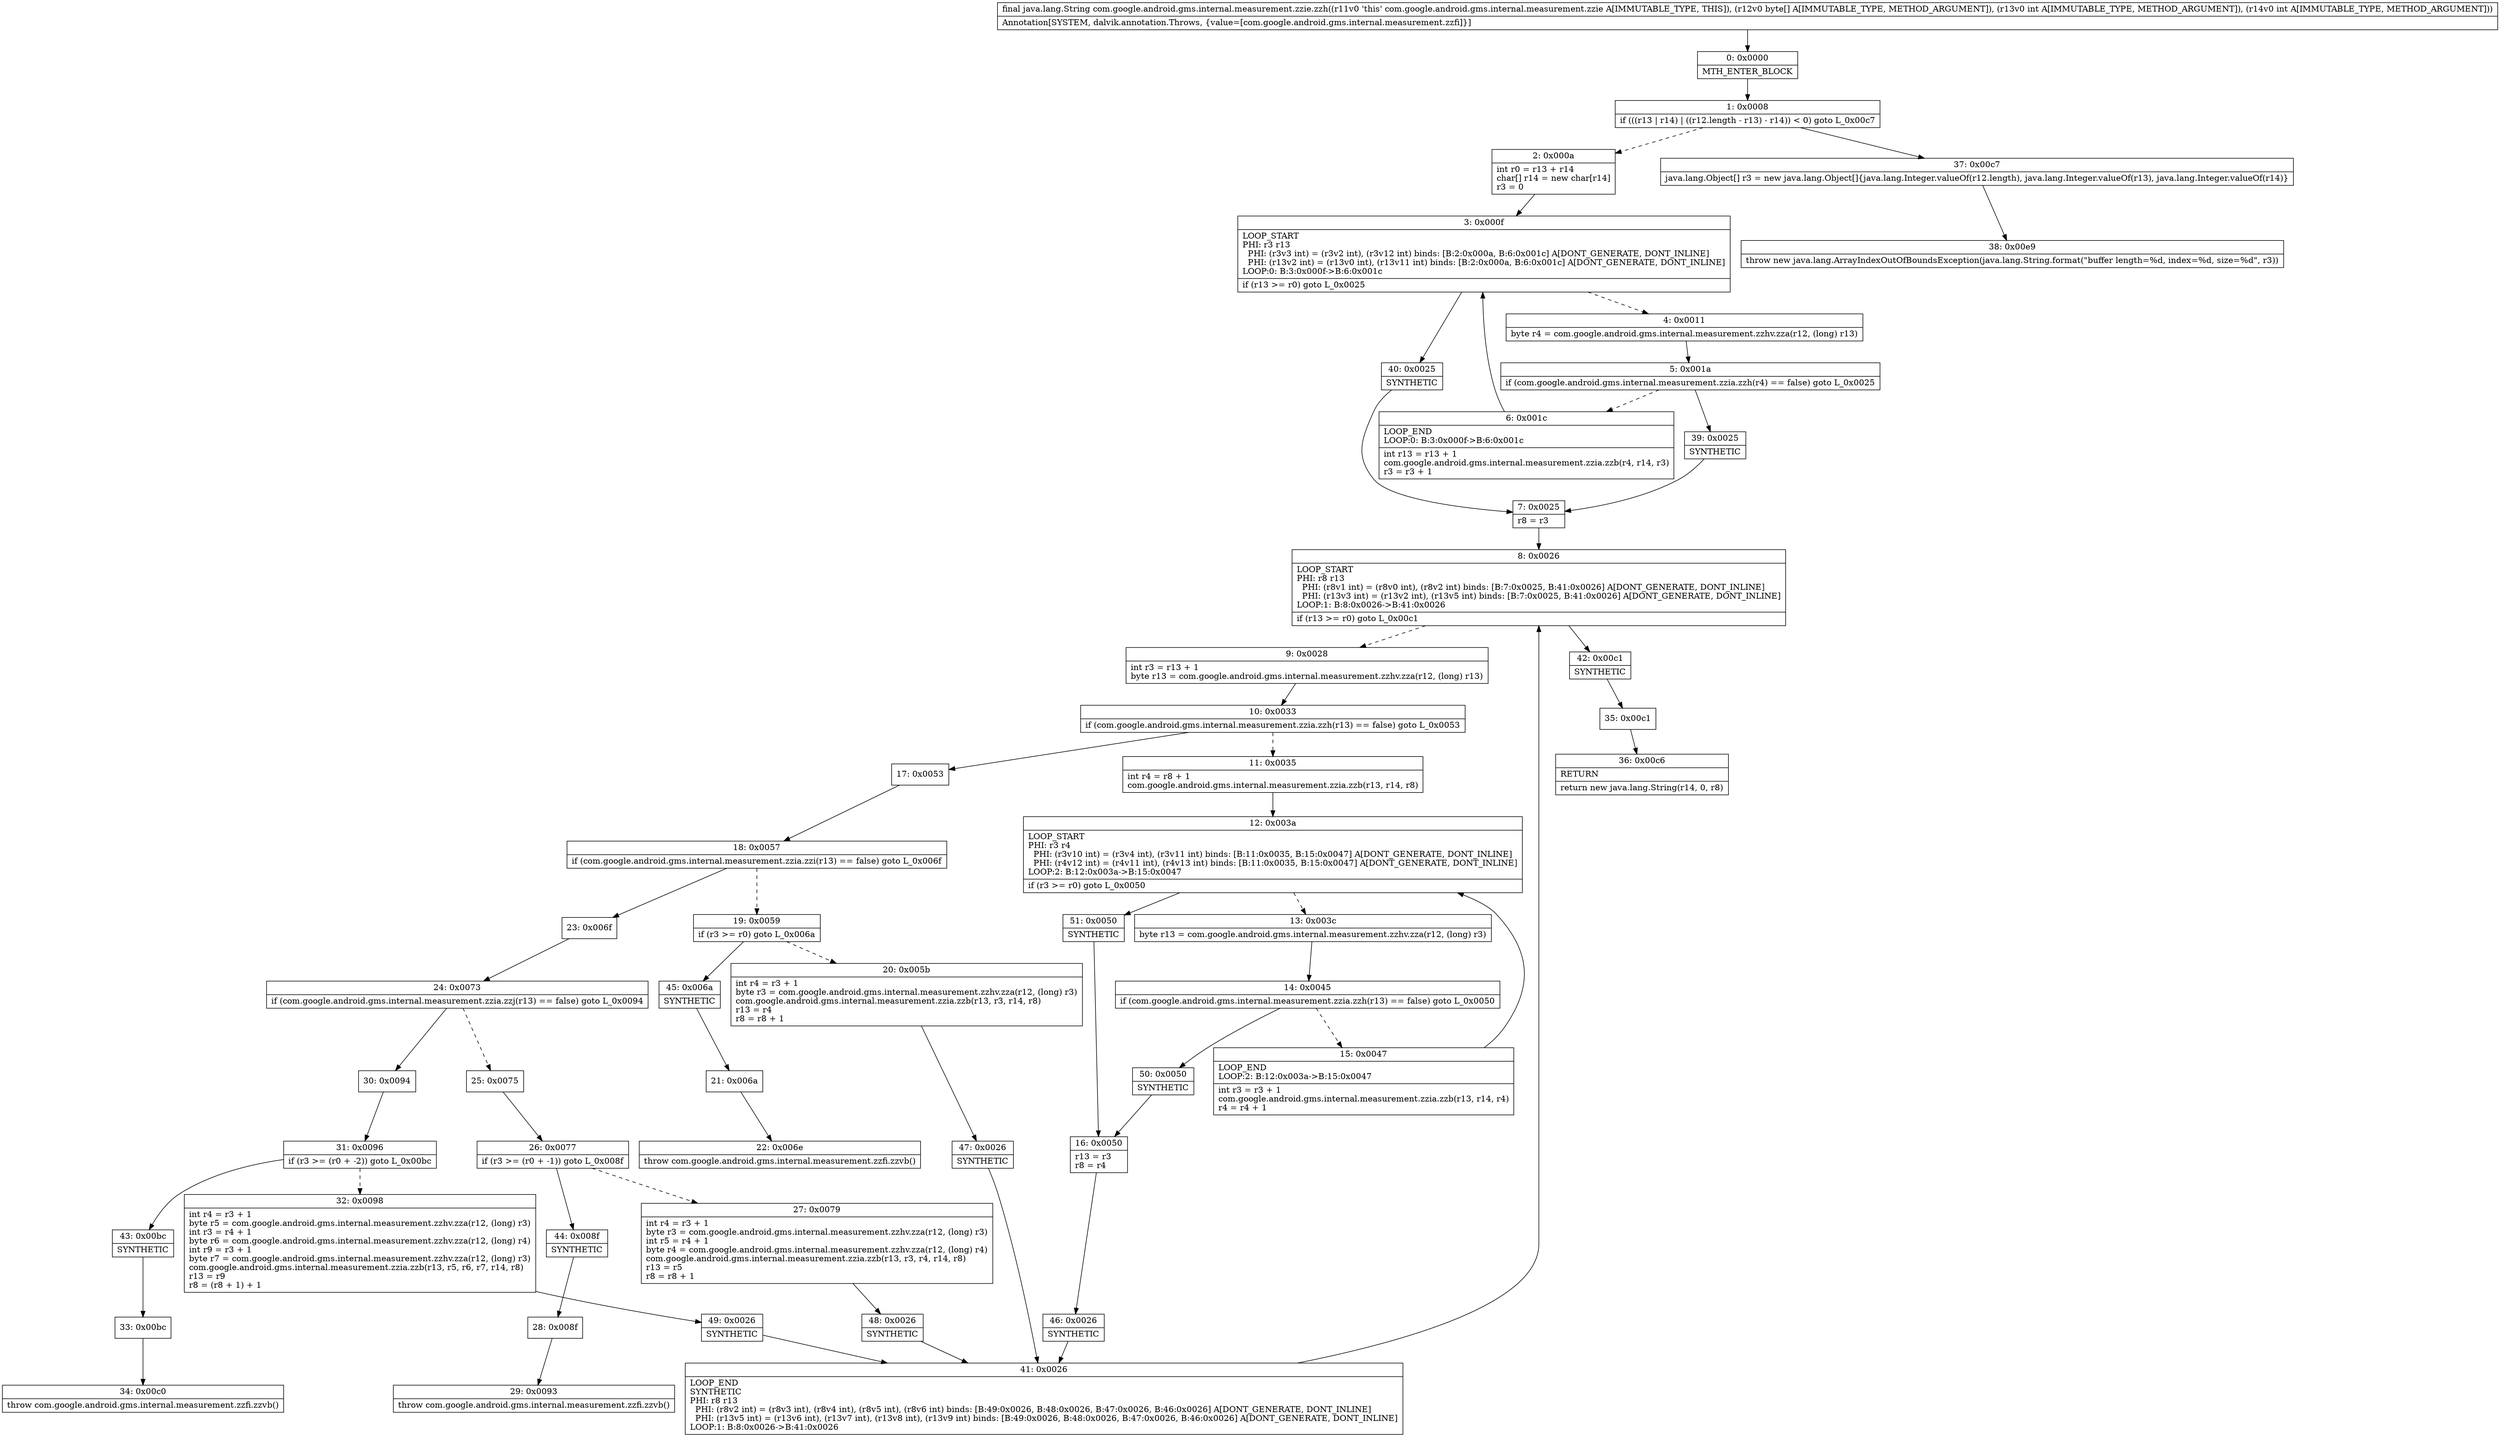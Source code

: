 digraph "CFG forcom.google.android.gms.internal.measurement.zzie.zzh([BII)Ljava\/lang\/String;" {
Node_0 [shape=record,label="{0\:\ 0x0000|MTH_ENTER_BLOCK\l}"];
Node_1 [shape=record,label="{1\:\ 0x0008|if (((r13 \| r14) \| ((r12.length \- r13) \- r14)) \< 0) goto L_0x00c7\l}"];
Node_2 [shape=record,label="{2\:\ 0x000a|int r0 = r13 + r14\lchar[] r14 = new char[r14]\lr3 = 0\l}"];
Node_3 [shape=record,label="{3\:\ 0x000f|LOOP_START\lPHI: r3 r13 \l  PHI: (r3v3 int) = (r3v2 int), (r3v12 int) binds: [B:2:0x000a, B:6:0x001c] A[DONT_GENERATE, DONT_INLINE]\l  PHI: (r13v2 int) = (r13v0 int), (r13v11 int) binds: [B:2:0x000a, B:6:0x001c] A[DONT_GENERATE, DONT_INLINE]\lLOOP:0: B:3:0x000f\-\>B:6:0x001c\l|if (r13 \>= r0) goto L_0x0025\l}"];
Node_4 [shape=record,label="{4\:\ 0x0011|byte r4 = com.google.android.gms.internal.measurement.zzhv.zza(r12, (long) r13)\l}"];
Node_5 [shape=record,label="{5\:\ 0x001a|if (com.google.android.gms.internal.measurement.zzia.zzh(r4) == false) goto L_0x0025\l}"];
Node_6 [shape=record,label="{6\:\ 0x001c|LOOP_END\lLOOP:0: B:3:0x000f\-\>B:6:0x001c\l|int r13 = r13 + 1\lcom.google.android.gms.internal.measurement.zzia.zzb(r4, r14, r3)\lr3 = r3 + 1\l}"];
Node_7 [shape=record,label="{7\:\ 0x0025|r8 = r3\l}"];
Node_8 [shape=record,label="{8\:\ 0x0026|LOOP_START\lPHI: r8 r13 \l  PHI: (r8v1 int) = (r8v0 int), (r8v2 int) binds: [B:7:0x0025, B:41:0x0026] A[DONT_GENERATE, DONT_INLINE]\l  PHI: (r13v3 int) = (r13v2 int), (r13v5 int) binds: [B:7:0x0025, B:41:0x0026] A[DONT_GENERATE, DONT_INLINE]\lLOOP:1: B:8:0x0026\-\>B:41:0x0026\l|if (r13 \>= r0) goto L_0x00c1\l}"];
Node_9 [shape=record,label="{9\:\ 0x0028|int r3 = r13 + 1\lbyte r13 = com.google.android.gms.internal.measurement.zzhv.zza(r12, (long) r13)\l}"];
Node_10 [shape=record,label="{10\:\ 0x0033|if (com.google.android.gms.internal.measurement.zzia.zzh(r13) == false) goto L_0x0053\l}"];
Node_11 [shape=record,label="{11\:\ 0x0035|int r4 = r8 + 1\lcom.google.android.gms.internal.measurement.zzia.zzb(r13, r14, r8)\l}"];
Node_12 [shape=record,label="{12\:\ 0x003a|LOOP_START\lPHI: r3 r4 \l  PHI: (r3v10 int) = (r3v4 int), (r3v11 int) binds: [B:11:0x0035, B:15:0x0047] A[DONT_GENERATE, DONT_INLINE]\l  PHI: (r4v12 int) = (r4v11 int), (r4v13 int) binds: [B:11:0x0035, B:15:0x0047] A[DONT_GENERATE, DONT_INLINE]\lLOOP:2: B:12:0x003a\-\>B:15:0x0047\l|if (r3 \>= r0) goto L_0x0050\l}"];
Node_13 [shape=record,label="{13\:\ 0x003c|byte r13 = com.google.android.gms.internal.measurement.zzhv.zza(r12, (long) r3)\l}"];
Node_14 [shape=record,label="{14\:\ 0x0045|if (com.google.android.gms.internal.measurement.zzia.zzh(r13) == false) goto L_0x0050\l}"];
Node_15 [shape=record,label="{15\:\ 0x0047|LOOP_END\lLOOP:2: B:12:0x003a\-\>B:15:0x0047\l|int r3 = r3 + 1\lcom.google.android.gms.internal.measurement.zzia.zzb(r13, r14, r4)\lr4 = r4 + 1\l}"];
Node_16 [shape=record,label="{16\:\ 0x0050|r13 = r3\lr8 = r4\l}"];
Node_17 [shape=record,label="{17\:\ 0x0053}"];
Node_18 [shape=record,label="{18\:\ 0x0057|if (com.google.android.gms.internal.measurement.zzia.zzi(r13) == false) goto L_0x006f\l}"];
Node_19 [shape=record,label="{19\:\ 0x0059|if (r3 \>= r0) goto L_0x006a\l}"];
Node_20 [shape=record,label="{20\:\ 0x005b|int r4 = r3 + 1\lbyte r3 = com.google.android.gms.internal.measurement.zzhv.zza(r12, (long) r3)\lcom.google.android.gms.internal.measurement.zzia.zzb(r13, r3, r14, r8)\lr13 = r4\lr8 = r8 + 1\l}"];
Node_21 [shape=record,label="{21\:\ 0x006a}"];
Node_22 [shape=record,label="{22\:\ 0x006e|throw com.google.android.gms.internal.measurement.zzfi.zzvb()\l}"];
Node_23 [shape=record,label="{23\:\ 0x006f}"];
Node_24 [shape=record,label="{24\:\ 0x0073|if (com.google.android.gms.internal.measurement.zzia.zzj(r13) == false) goto L_0x0094\l}"];
Node_25 [shape=record,label="{25\:\ 0x0075}"];
Node_26 [shape=record,label="{26\:\ 0x0077|if (r3 \>= (r0 + \-1)) goto L_0x008f\l}"];
Node_27 [shape=record,label="{27\:\ 0x0079|int r4 = r3 + 1\lbyte r3 = com.google.android.gms.internal.measurement.zzhv.zza(r12, (long) r3)\lint r5 = r4 + 1\lbyte r4 = com.google.android.gms.internal.measurement.zzhv.zza(r12, (long) r4)\lcom.google.android.gms.internal.measurement.zzia.zzb(r13, r3, r4, r14, r8)\lr13 = r5\lr8 = r8 + 1\l}"];
Node_28 [shape=record,label="{28\:\ 0x008f}"];
Node_29 [shape=record,label="{29\:\ 0x0093|throw com.google.android.gms.internal.measurement.zzfi.zzvb()\l}"];
Node_30 [shape=record,label="{30\:\ 0x0094}"];
Node_31 [shape=record,label="{31\:\ 0x0096|if (r3 \>= (r0 + \-2)) goto L_0x00bc\l}"];
Node_32 [shape=record,label="{32\:\ 0x0098|int r4 = r3 + 1\lbyte r5 = com.google.android.gms.internal.measurement.zzhv.zza(r12, (long) r3)\lint r3 = r4 + 1\lbyte r6 = com.google.android.gms.internal.measurement.zzhv.zza(r12, (long) r4)\lint r9 = r3 + 1\lbyte r7 = com.google.android.gms.internal.measurement.zzhv.zza(r12, (long) r3)\lcom.google.android.gms.internal.measurement.zzia.zzb(r13, r5, r6, r7, r14, r8)\lr13 = r9\lr8 = (r8 + 1) + 1\l}"];
Node_33 [shape=record,label="{33\:\ 0x00bc}"];
Node_34 [shape=record,label="{34\:\ 0x00c0|throw com.google.android.gms.internal.measurement.zzfi.zzvb()\l}"];
Node_35 [shape=record,label="{35\:\ 0x00c1}"];
Node_36 [shape=record,label="{36\:\ 0x00c6|RETURN\l|return new java.lang.String(r14, 0, r8)\l}"];
Node_37 [shape=record,label="{37\:\ 0x00c7|java.lang.Object[] r3 = new java.lang.Object[]\{java.lang.Integer.valueOf(r12.length), java.lang.Integer.valueOf(r13), java.lang.Integer.valueOf(r14)\}\l}"];
Node_38 [shape=record,label="{38\:\ 0x00e9|throw new java.lang.ArrayIndexOutOfBoundsException(java.lang.String.format(\"buffer length=%d, index=%d, size=%d\", r3))\l}"];
Node_39 [shape=record,label="{39\:\ 0x0025|SYNTHETIC\l}"];
Node_40 [shape=record,label="{40\:\ 0x0025|SYNTHETIC\l}"];
Node_41 [shape=record,label="{41\:\ 0x0026|LOOP_END\lSYNTHETIC\lPHI: r8 r13 \l  PHI: (r8v2 int) = (r8v3 int), (r8v4 int), (r8v5 int), (r8v6 int) binds: [B:49:0x0026, B:48:0x0026, B:47:0x0026, B:46:0x0026] A[DONT_GENERATE, DONT_INLINE]\l  PHI: (r13v5 int) = (r13v6 int), (r13v7 int), (r13v8 int), (r13v9 int) binds: [B:49:0x0026, B:48:0x0026, B:47:0x0026, B:46:0x0026] A[DONT_GENERATE, DONT_INLINE]\lLOOP:1: B:8:0x0026\-\>B:41:0x0026\l}"];
Node_42 [shape=record,label="{42\:\ 0x00c1|SYNTHETIC\l}"];
Node_43 [shape=record,label="{43\:\ 0x00bc|SYNTHETIC\l}"];
Node_44 [shape=record,label="{44\:\ 0x008f|SYNTHETIC\l}"];
Node_45 [shape=record,label="{45\:\ 0x006a|SYNTHETIC\l}"];
Node_46 [shape=record,label="{46\:\ 0x0026|SYNTHETIC\l}"];
Node_47 [shape=record,label="{47\:\ 0x0026|SYNTHETIC\l}"];
Node_48 [shape=record,label="{48\:\ 0x0026|SYNTHETIC\l}"];
Node_49 [shape=record,label="{49\:\ 0x0026|SYNTHETIC\l}"];
Node_50 [shape=record,label="{50\:\ 0x0050|SYNTHETIC\l}"];
Node_51 [shape=record,label="{51\:\ 0x0050|SYNTHETIC\l}"];
MethodNode[shape=record,label="{final java.lang.String com.google.android.gms.internal.measurement.zzie.zzh((r11v0 'this' com.google.android.gms.internal.measurement.zzie A[IMMUTABLE_TYPE, THIS]), (r12v0 byte[] A[IMMUTABLE_TYPE, METHOD_ARGUMENT]), (r13v0 int A[IMMUTABLE_TYPE, METHOD_ARGUMENT]), (r14v0 int A[IMMUTABLE_TYPE, METHOD_ARGUMENT]))  | Annotation[SYSTEM, dalvik.annotation.Throws, \{value=[com.google.android.gms.internal.measurement.zzfi]\}]\l}"];
MethodNode -> Node_0;
Node_0 -> Node_1;
Node_1 -> Node_2[style=dashed];
Node_1 -> Node_37;
Node_2 -> Node_3;
Node_3 -> Node_4[style=dashed];
Node_3 -> Node_40;
Node_4 -> Node_5;
Node_5 -> Node_6[style=dashed];
Node_5 -> Node_39;
Node_6 -> Node_3;
Node_7 -> Node_8;
Node_8 -> Node_9[style=dashed];
Node_8 -> Node_42;
Node_9 -> Node_10;
Node_10 -> Node_11[style=dashed];
Node_10 -> Node_17;
Node_11 -> Node_12;
Node_12 -> Node_13[style=dashed];
Node_12 -> Node_51;
Node_13 -> Node_14;
Node_14 -> Node_15[style=dashed];
Node_14 -> Node_50;
Node_15 -> Node_12;
Node_16 -> Node_46;
Node_17 -> Node_18;
Node_18 -> Node_19[style=dashed];
Node_18 -> Node_23;
Node_19 -> Node_20[style=dashed];
Node_19 -> Node_45;
Node_20 -> Node_47;
Node_21 -> Node_22;
Node_23 -> Node_24;
Node_24 -> Node_25[style=dashed];
Node_24 -> Node_30;
Node_25 -> Node_26;
Node_26 -> Node_27[style=dashed];
Node_26 -> Node_44;
Node_27 -> Node_48;
Node_28 -> Node_29;
Node_30 -> Node_31;
Node_31 -> Node_32[style=dashed];
Node_31 -> Node_43;
Node_32 -> Node_49;
Node_33 -> Node_34;
Node_35 -> Node_36;
Node_37 -> Node_38;
Node_39 -> Node_7;
Node_40 -> Node_7;
Node_41 -> Node_8;
Node_42 -> Node_35;
Node_43 -> Node_33;
Node_44 -> Node_28;
Node_45 -> Node_21;
Node_46 -> Node_41;
Node_47 -> Node_41;
Node_48 -> Node_41;
Node_49 -> Node_41;
Node_50 -> Node_16;
Node_51 -> Node_16;
}

